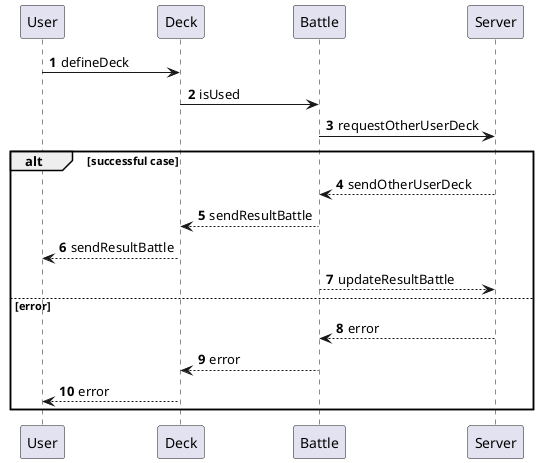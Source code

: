 @startuml
'https://plantuml.com/sequence-diagram

autonumber

User -> Deck : defineDeck
Deck -> Battle : isUsed
Battle -> Server : requestOtherUserDeck

alt successful case
Server --> Battle : sendOtherUserDeck
Battle --> Deck : sendResultBattle
Deck --> User : sendResultBattle
Battle --> Server : updateResultBattle

else error
Server --> Battle : error
Battle --> Deck : error
Deck --> User : error
end



@enduml